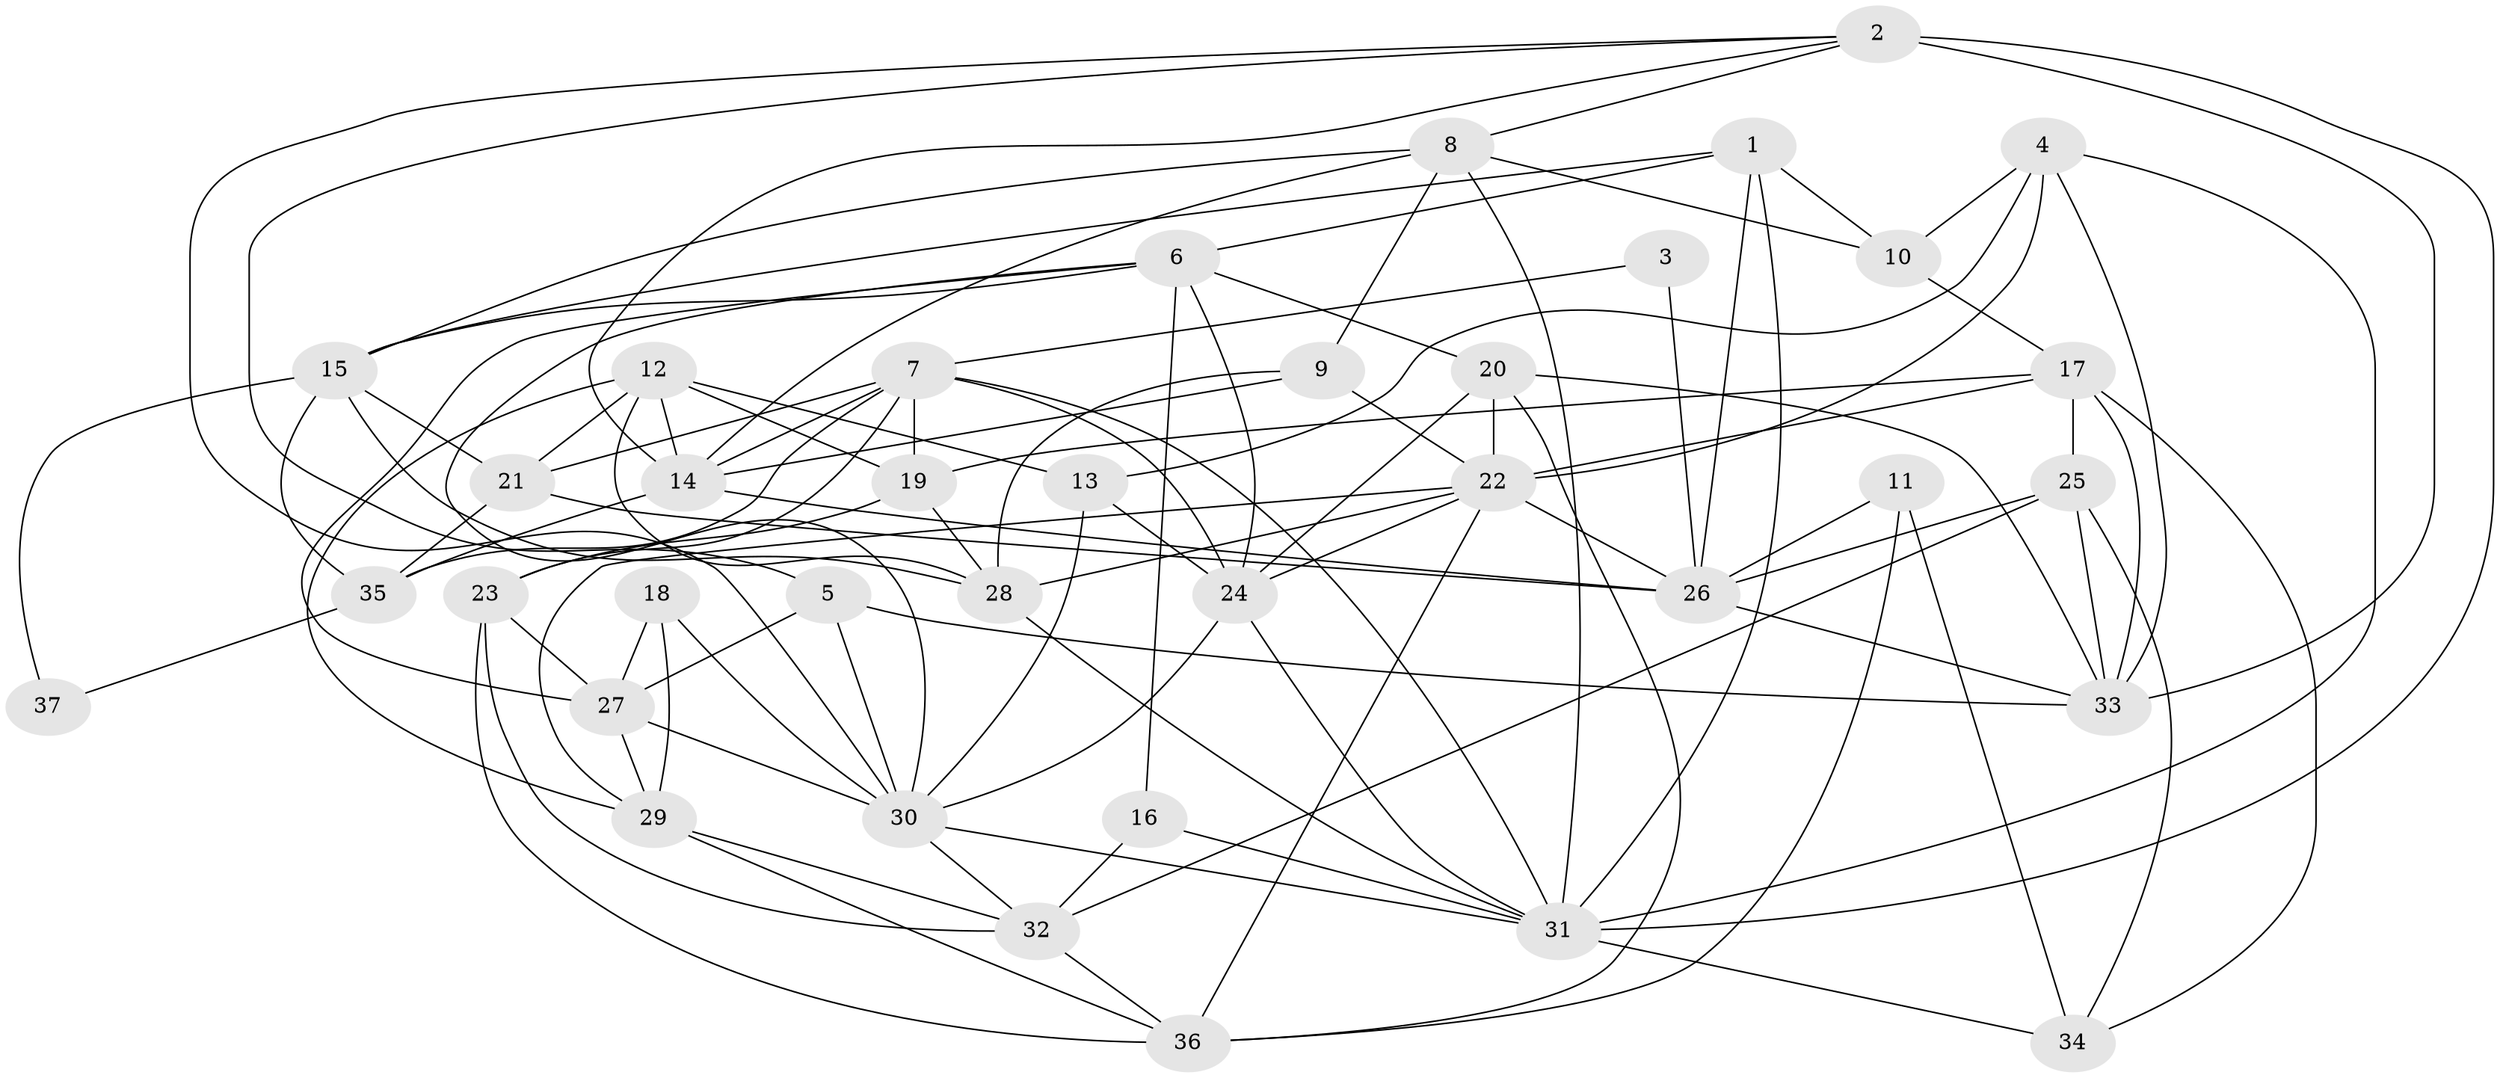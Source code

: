 // original degree distribution, {5: 0.0958904109589041, 4: 0.3424657534246575, 3: 0.3287671232876712, 6: 0.0958904109589041, 2: 0.0821917808219178, 9: 0.0136986301369863, 7: 0.0273972602739726, 8: 0.0136986301369863}
// Generated by graph-tools (version 1.1) at 2025/26/03/09/25 03:26:16]
// undirected, 37 vertices, 103 edges
graph export_dot {
graph [start="1"]
  node [color=gray90,style=filled];
  1;
  2;
  3;
  4;
  5;
  6;
  7;
  8;
  9;
  10;
  11;
  12;
  13;
  14;
  15;
  16;
  17;
  18;
  19;
  20;
  21;
  22;
  23;
  24;
  25;
  26;
  27;
  28;
  29;
  30;
  31;
  32;
  33;
  34;
  35;
  36;
  37;
  1 -- 6 [weight=1.0];
  1 -- 10 [weight=1.0];
  1 -- 15 [weight=1.0];
  1 -- 26 [weight=1.0];
  1 -- 31 [weight=1.0];
  2 -- 5 [weight=1.0];
  2 -- 8 [weight=1.0];
  2 -- 14 [weight=1.0];
  2 -- 30 [weight=1.0];
  2 -- 31 [weight=2.0];
  2 -- 33 [weight=2.0];
  3 -- 7 [weight=1.0];
  3 -- 26 [weight=1.0];
  4 -- 10 [weight=1.0];
  4 -- 13 [weight=1.0];
  4 -- 22 [weight=1.0];
  4 -- 31 [weight=1.0];
  4 -- 33 [weight=1.0];
  5 -- 27 [weight=1.0];
  5 -- 30 [weight=1.0];
  5 -- 33 [weight=1.0];
  6 -- 15 [weight=1.0];
  6 -- 16 [weight=1.0];
  6 -- 20 [weight=1.0];
  6 -- 24 [weight=1.0];
  6 -- 27 [weight=1.0];
  6 -- 30 [weight=1.0];
  7 -- 14 [weight=1.0];
  7 -- 19 [weight=1.0];
  7 -- 21 [weight=1.0];
  7 -- 23 [weight=1.0];
  7 -- 24 [weight=2.0];
  7 -- 31 [weight=1.0];
  7 -- 35 [weight=1.0];
  8 -- 9 [weight=1.0];
  8 -- 10 [weight=1.0];
  8 -- 14 [weight=1.0];
  8 -- 15 [weight=1.0];
  8 -- 31 [weight=1.0];
  9 -- 14 [weight=1.0];
  9 -- 22 [weight=1.0];
  9 -- 28 [weight=1.0];
  10 -- 17 [weight=1.0];
  11 -- 26 [weight=1.0];
  11 -- 34 [weight=2.0];
  11 -- 36 [weight=1.0];
  12 -- 13 [weight=1.0];
  12 -- 14 [weight=1.0];
  12 -- 19 [weight=1.0];
  12 -- 21 [weight=1.0];
  12 -- 28 [weight=1.0];
  12 -- 29 [weight=1.0];
  13 -- 24 [weight=1.0];
  13 -- 30 [weight=1.0];
  14 -- 26 [weight=1.0];
  14 -- 35 [weight=1.0];
  15 -- 21 [weight=1.0];
  15 -- 28 [weight=1.0];
  15 -- 35 [weight=1.0];
  15 -- 37 [weight=1.0];
  16 -- 31 [weight=1.0];
  16 -- 32 [weight=1.0];
  17 -- 19 [weight=1.0];
  17 -- 22 [weight=1.0];
  17 -- 25 [weight=1.0];
  17 -- 33 [weight=1.0];
  17 -- 34 [weight=2.0];
  18 -- 27 [weight=1.0];
  18 -- 29 [weight=1.0];
  18 -- 30 [weight=1.0];
  19 -- 23 [weight=1.0];
  19 -- 28 [weight=1.0];
  20 -- 22 [weight=1.0];
  20 -- 24 [weight=1.0];
  20 -- 33 [weight=1.0];
  20 -- 36 [weight=1.0];
  21 -- 26 [weight=1.0];
  21 -- 35 [weight=1.0];
  22 -- 24 [weight=1.0];
  22 -- 26 [weight=1.0];
  22 -- 28 [weight=1.0];
  22 -- 29 [weight=1.0];
  22 -- 36 [weight=1.0];
  23 -- 27 [weight=1.0];
  23 -- 32 [weight=1.0];
  23 -- 36 [weight=1.0];
  24 -- 30 [weight=1.0];
  24 -- 31 [weight=1.0];
  25 -- 26 [weight=1.0];
  25 -- 32 [weight=1.0];
  25 -- 33 [weight=1.0];
  25 -- 34 [weight=1.0];
  26 -- 33 [weight=1.0];
  27 -- 29 [weight=1.0];
  27 -- 30 [weight=2.0];
  28 -- 31 [weight=1.0];
  29 -- 32 [weight=1.0];
  29 -- 36 [weight=1.0];
  30 -- 31 [weight=1.0];
  30 -- 32 [weight=1.0];
  31 -- 34 [weight=1.0];
  32 -- 36 [weight=1.0];
  35 -- 37 [weight=1.0];
}
